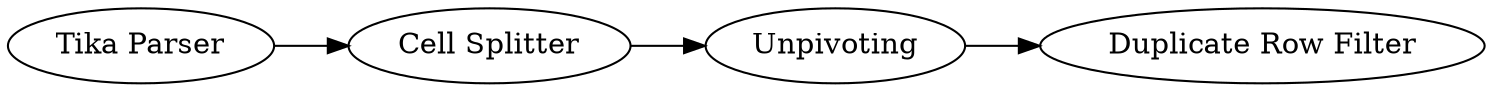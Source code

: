 digraph {
	2 -> 3
	3 -> 4
	1 -> 2
	1 [label="Tika Parser"]
	4 [label="Duplicate Row Filter"]
	3 [label=Unpivoting]
	2 [label="Cell Splitter"]
	rankdir=LR
}
